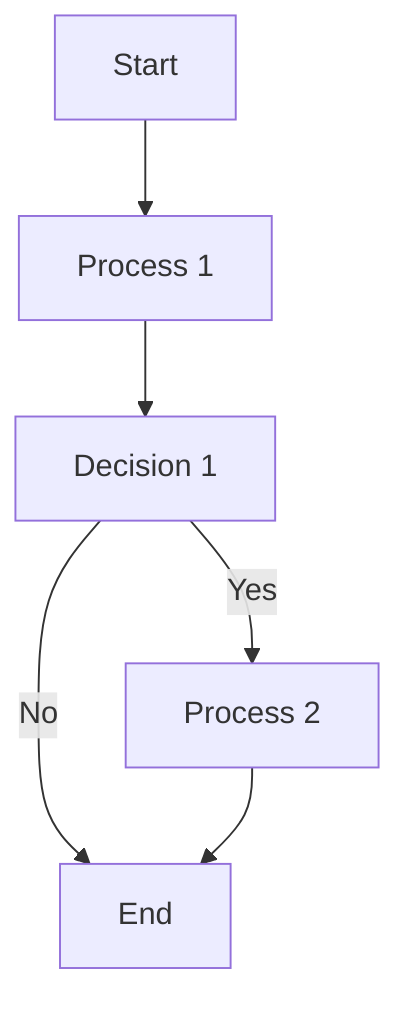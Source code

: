 graph TD;
    A["Start"] --> B["Process 1"];
    B --> C["Decision 1"];
    C -->|"Yes"| D["Process 2"];
    C -->|"No"| E["End"];
    D --> E;
